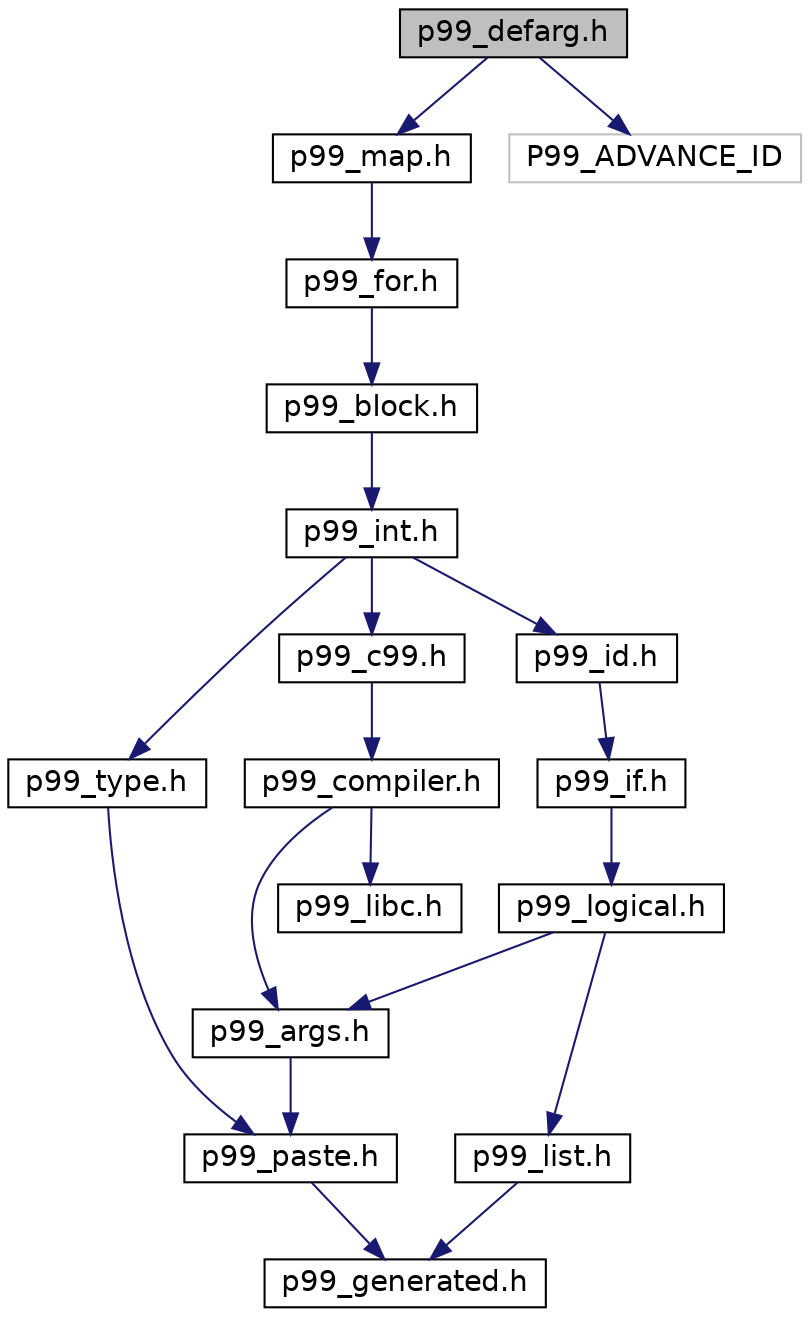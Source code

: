 digraph "p99_defarg.h"
{
 // LATEX_PDF_SIZE
  edge [fontname="Helvetica",fontsize="14",labelfontname="Helvetica",labelfontsize="14"];
  node [fontname="Helvetica",fontsize="14",shape=record];
  Node1 [label="p99_defarg.h",height=0.2,width=0.4,color="black", fillcolor="grey75", style="filled", fontcolor="black",tooltip="Macros for default arguments to functions."];
  Node1 -> Node2 [color="midnightblue",fontsize="14",style="solid",fontname="Helvetica"];
  Node2 [label="p99_map.h",height=0.2,width=0.4,color="black", fillcolor="white", style="filled",URL="$p99__map_8h.html",tooltip="macros to produce lists of statements or declarations."];
  Node2 -> Node3 [color="midnightblue",fontsize="14",style="solid",fontname="Helvetica"];
  Node3 [label="p99_for.h",height=0.2,width=0.4,color="black", fillcolor="white", style="filled",URL="$p99__for_8h.html",tooltip="A preprocessor for loop implementation and some derived list handling macros."];
  Node3 -> Node4 [color="midnightblue",fontsize="14",style="solid",fontname="Helvetica"];
  Node4 [label="p99_block.h",height=0.2,width=0.4,color="black", fillcolor="white", style="filled",URL="$p99__block_8h.html",tooltip="Macros that implement controlling blocks."];
  Node4 -> Node5 [color="midnightblue",fontsize="14",style="solid",fontname="Helvetica"];
  Node5 [label="p99_int.h",height=0.2,width=0.4,color="black", fillcolor="white", style="filled",URL="$p99__int_8h.html",tooltip="Macros handling integer types and initialization."];
  Node5 -> Node6 [color="midnightblue",fontsize="14",style="solid",fontname="Helvetica"];
  Node6 [label="p99_c99.h",height=0.2,width=0.4,color="black", fillcolor="white", style="filled",URL="$p99__c99_8h.html",tooltip="C99 specific include files that are required by the standard."];
  Node6 -> Node7 [color="midnightblue",fontsize="14",style="solid",fontname="Helvetica"];
  Node7 [label="p99_compiler.h",height=0.2,width=0.4,color="black", fillcolor="white", style="filled",URL="$p99__compiler_8h.html",tooltip="Group compiler dependencies together in one file."];
  Node7 -> Node8 [color="midnightblue",fontsize="14",style="solid",fontname="Helvetica"];
  Node8 [label="p99_args.h",height=0.2,width=0.4,color="black", fillcolor="white", style="filled",URL="$p99__args_8h.html",tooltip="Providing macros that handle variadic macro argument lists."];
  Node8 -> Node9 [color="midnightblue",fontsize="14",style="solid",fontname="Helvetica"];
  Node9 [label="p99_paste.h",height=0.2,width=0.4,color="black", fillcolor="white", style="filled",URL="$p99__paste_8h.html",tooltip="macros that paste tokens in a predictable way"];
  Node9 -> Node10 [color="midnightblue",fontsize="14",style="solid",fontname="Helvetica"];
  Node10 [label="p99_generated.h",height=0.2,width=0.4,color="black", fillcolor="white", style="filled",URL="$p99__generated_8h.html",tooltip="automatically generated macros to handle variadic macros."];
  Node7 -> Node11 [color="midnightblue",fontsize="14",style="solid",fontname="Helvetica"];
  Node11 [label="p99_libc.h",height=0.2,width=0.4,color="black", fillcolor="white", style="filled",URL="$p99__libc_8h.html",tooltip="Group C library dependencies together in one file."];
  Node5 -> Node12 [color="midnightblue",fontsize="14",style="solid",fontname="Helvetica"];
  Node12 [label="p99_id.h",height=0.2,width=0.4,color="black", fillcolor="white", style="filled",URL="$p99__id_8h.html",tooltip="Implement a simple FILEID that changes each time this file is included somewhere."];
  Node12 -> Node13 [color="midnightblue",fontsize="14",style="solid",fontname="Helvetica"];
  Node13 [label="p99_if.h",height=0.2,width=0.4,color="black", fillcolor="white", style="filled",URL="$p99__if_8h.html",tooltip="preprocessor conditionals to use inside macros"];
  Node13 -> Node14 [color="midnightblue",fontsize="14",style="solid",fontname="Helvetica"];
  Node14 [label="p99_logical.h",height=0.2,width=0.4,color="black", fillcolor="white", style="filled",URL="$p99__logical_8h.html",tooltip="macros to handle Boolean conditions at compile time."];
  Node14 -> Node8 [color="midnightblue",fontsize="14",style="solid",fontname="Helvetica"];
  Node14 -> Node15 [color="midnightblue",fontsize="14",style="solid",fontname="Helvetica"];
  Node15 [label="p99_list.h",height=0.2,width=0.4,color="black", fillcolor="white", style="filled",URL="$p99__list_8h.html",tooltip="Basis macros to process the parameter list of a variadic macro."];
  Node15 -> Node10 [color="midnightblue",fontsize="14",style="solid",fontname="Helvetica"];
  Node5 -> Node16 [color="midnightblue",fontsize="14",style="solid",fontname="Helvetica"];
  Node16 [label="p99_type.h",height=0.2,width=0.4,color="black", fillcolor="white", style="filled",URL="$p99__type_8h.html",tooltip=" "];
  Node16 -> Node9 [color="midnightblue",fontsize="14",style="solid",fontname="Helvetica"];
  Node1 -> Node17 [color="midnightblue",fontsize="14",style="solid",fontname="Helvetica"];
  Node17 [label="P99_ADVANCE_ID",height=0.2,width=0.4,color="grey75", fillcolor="white", style="filled",tooltip=" "];
}
